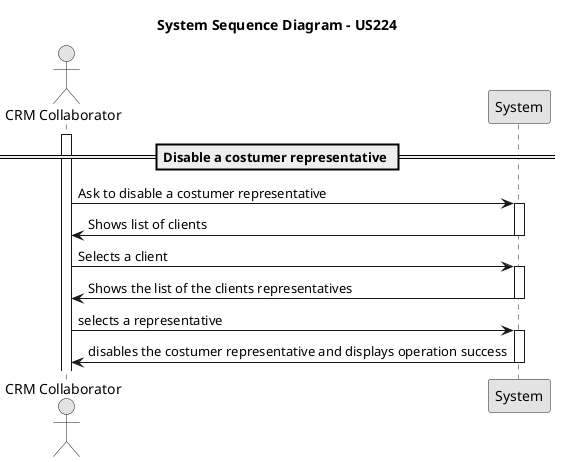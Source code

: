 @startuml
skinparam monochrome true
skinparam packageStyle rectangle
skinparam shadowing false

actor "CRM Collaborator" as crmCollaborator
participant "System" as system

title System Sequence Diagram - US224

== Disable a costumer representative ==
activate crmCollaborator

    crmCollaborator -> system : Ask to disable a costumer representative
    activate system

        system -> crmCollaborator : Shows list of clients
    deactivate system

    crmCollaborator -> system : Selects a client
    activate system

        system -> crmCollaborator : Shows the list of the clients representatives
    deactivate system

    crmCollaborator -> system : selects a representative
    activate system

        system -> crmCollaborator : disables the costumer representative and displays operation success
    deactivate system

@enduml
